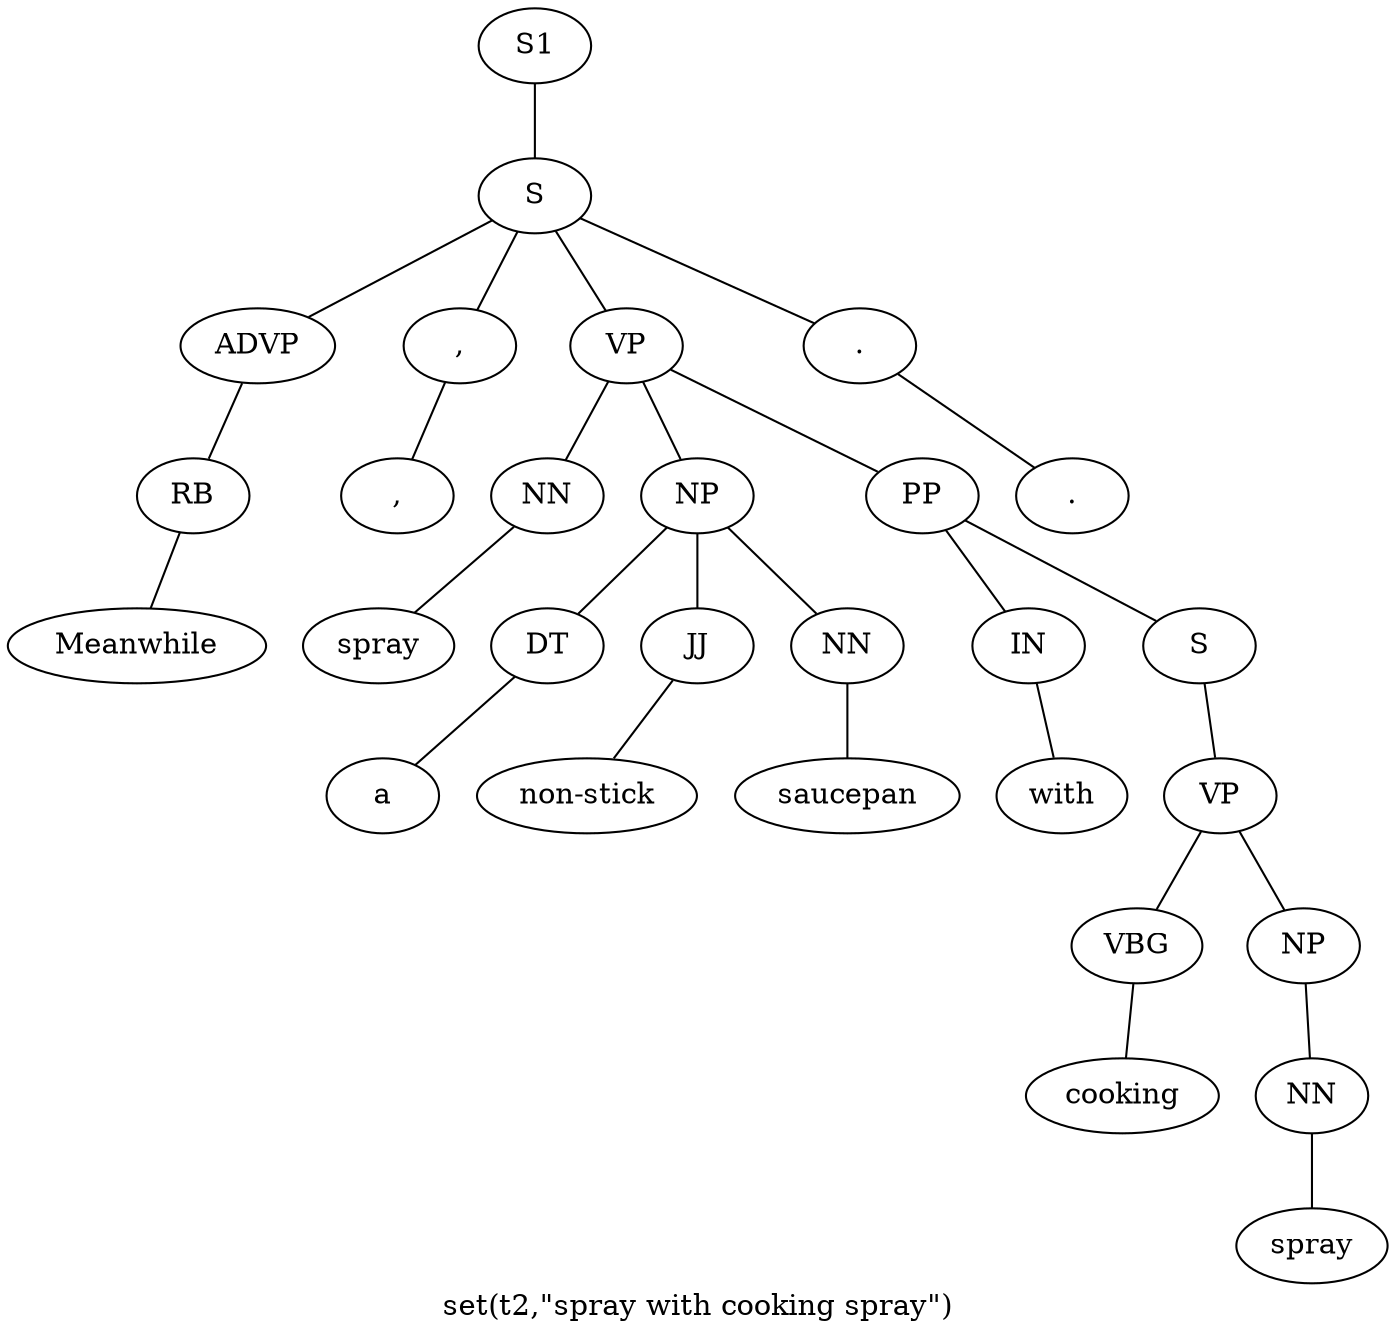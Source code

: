 graph SyntaxGraph {
	label = "set(t2,\"spray with cooking spray\")";
	Node0 [label="S1"];
	Node1 [label="S"];
	Node2 [label="ADVP"];
	Node3 [label="RB"];
	Node4 [label="Meanwhile"];
	Node5 [label=","];
	Node6 [label=","];
	Node7 [label="VP"];
	Node8 [label="NN"];
	Node9 [label="spray"];
	Node10 [label="NP"];
	Node11 [label="DT"];
	Node12 [label="a"];
	Node13 [label="JJ"];
	Node14 [label="non-stick"];
	Node15 [label="NN"];
	Node16 [label="saucepan"];
	Node17 [label="PP"];
	Node18 [label="IN"];
	Node19 [label="with"];
	Node20 [label="S"];
	Node21 [label="VP"];
	Node22 [label="VBG"];
	Node23 [label="cooking"];
	Node24 [label="NP"];
	Node25 [label="NN"];
	Node26 [label="spray"];
	Node27 [label="."];
	Node28 [label="."];

	Node0 -- Node1;
	Node1 -- Node2;
	Node1 -- Node5;
	Node1 -- Node7;
	Node1 -- Node27;
	Node2 -- Node3;
	Node3 -- Node4;
	Node5 -- Node6;
	Node7 -- Node8;
	Node7 -- Node10;
	Node7 -- Node17;
	Node8 -- Node9;
	Node10 -- Node11;
	Node10 -- Node13;
	Node10 -- Node15;
	Node11 -- Node12;
	Node13 -- Node14;
	Node15 -- Node16;
	Node17 -- Node18;
	Node17 -- Node20;
	Node18 -- Node19;
	Node20 -- Node21;
	Node21 -- Node22;
	Node21 -- Node24;
	Node22 -- Node23;
	Node24 -- Node25;
	Node25 -- Node26;
	Node27 -- Node28;
}